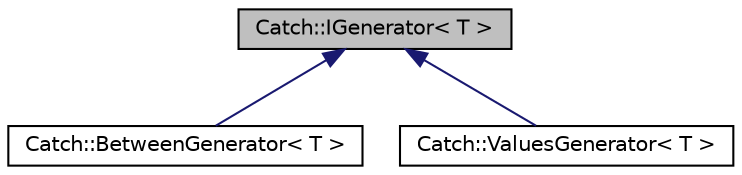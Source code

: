 digraph "Catch::IGenerator&lt; T &gt;"
{
  edge [fontname="Helvetica",fontsize="10",labelfontname="Helvetica",labelfontsize="10"];
  node [fontname="Helvetica",fontsize="10",shape=record];
  Node1 [label="Catch::IGenerator\< T \>",height=0.2,width=0.4,color="black", fillcolor="grey75", style="filled" fontcolor="black"];
  Node1 -> Node2 [dir="back",color="midnightblue",fontsize="10",style="solid",fontname="Helvetica"];
  Node2 [label="Catch::BetweenGenerator\< T \>",height=0.2,width=0.4,color="black", fillcolor="white", style="filled",URL="$class_catch_1_1_between_generator.html"];
  Node1 -> Node3 [dir="back",color="midnightblue",fontsize="10",style="solid",fontname="Helvetica"];
  Node3 [label="Catch::ValuesGenerator\< T \>",height=0.2,width=0.4,color="black", fillcolor="white", style="filled",URL="$class_catch_1_1_values_generator.html"];
}
